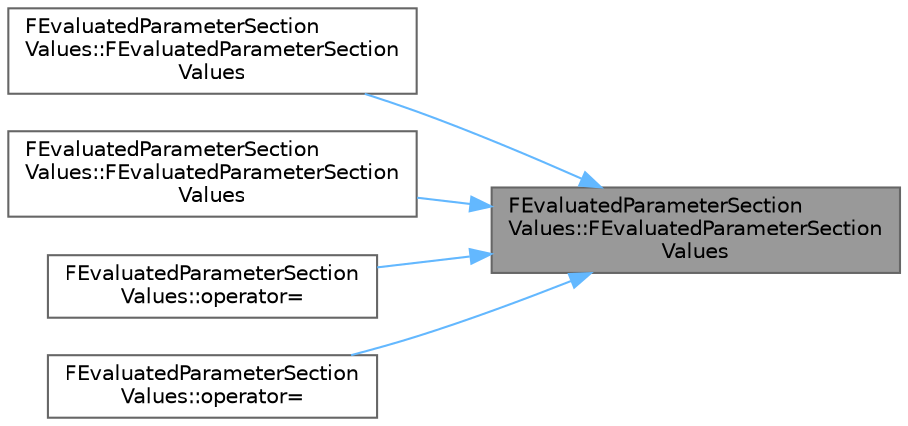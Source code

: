 digraph "FEvaluatedParameterSectionValues::FEvaluatedParameterSectionValues"
{
 // INTERACTIVE_SVG=YES
 // LATEX_PDF_SIZE
  bgcolor="transparent";
  edge [fontname=Helvetica,fontsize=10,labelfontname=Helvetica,labelfontsize=10];
  node [fontname=Helvetica,fontsize=10,shape=box,height=0.2,width=0.4];
  rankdir="RL";
  Node1 [id="Node000001",label="FEvaluatedParameterSection\lValues::FEvaluatedParameterSection\lValues",height=0.2,width=0.4,color="gray40", fillcolor="grey60", style="filled", fontcolor="black",tooltip=" "];
  Node1 -> Node2 [id="edge1_Node000001_Node000002",dir="back",color="steelblue1",style="solid",tooltip=" "];
  Node2 [id="Node000002",label="FEvaluatedParameterSection\lValues::FEvaluatedParameterSection\lValues",height=0.2,width=0.4,color="grey40", fillcolor="white", style="filled",URL="$d3/d7a/structFEvaluatedParameterSectionValues.html#aad246240c820495600b37df6fb062748",tooltip=" "];
  Node1 -> Node3 [id="edge2_Node000001_Node000003",dir="back",color="steelblue1",style="solid",tooltip=" "];
  Node3 [id="Node000003",label="FEvaluatedParameterSection\lValues::FEvaluatedParameterSection\lValues",height=0.2,width=0.4,color="grey40", fillcolor="white", style="filled",URL="$d3/d7a/structFEvaluatedParameterSectionValues.html#a9361dd1f84fe91a8a4a8ced31272d86d",tooltip=" "];
  Node1 -> Node4 [id="edge3_Node000001_Node000004",dir="back",color="steelblue1",style="solid",tooltip=" "];
  Node4 [id="Node000004",label="FEvaluatedParameterSection\lValues::operator=",height=0.2,width=0.4,color="grey40", fillcolor="white", style="filled",URL="$d3/d7a/structFEvaluatedParameterSectionValues.html#ac4688bd29ff22c4f586a1e1d5f677ffa",tooltip=" "];
  Node1 -> Node5 [id="edge4_Node000001_Node000005",dir="back",color="steelblue1",style="solid",tooltip=" "];
  Node5 [id="Node000005",label="FEvaluatedParameterSection\lValues::operator=",height=0.2,width=0.4,color="grey40", fillcolor="white", style="filled",URL="$d3/d7a/structFEvaluatedParameterSectionValues.html#ae384cb9cceb819399e32438ac4f5ce35",tooltip=" "];
}
